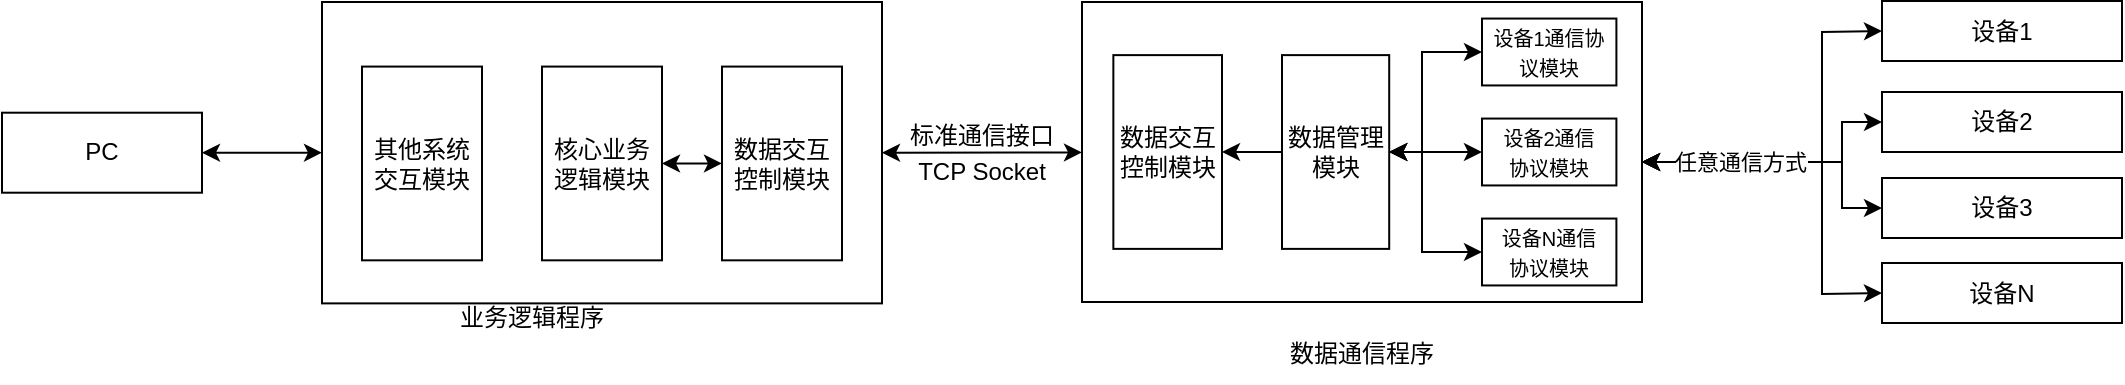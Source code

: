 <mxfile version="24.7.16">
  <diagram id="C5RBs43oDa-KdzZeNtuy" name="Page-1">
    <mxGraphModel dx="2362" dy="698" grid="1" gridSize="10" guides="1" tooltips="1" connect="1" arrows="1" fold="1" page="1" pageScale="1" pageWidth="827" pageHeight="1169" math="0" shadow="0">
      <root>
        <mxCell id="WIyWlLk6GJQsqaUBKTNV-0" />
        <mxCell id="WIyWlLk6GJQsqaUBKTNV-1" parent="WIyWlLk6GJQsqaUBKTNV-0" />
        <mxCell id="aKxR3OzCBg5aodTqynG1-1" value="PC" style="rounded=0;whiteSpace=wrap;html=1;" parent="WIyWlLk6GJQsqaUBKTNV-1" vertex="1">
          <mxGeometry x="-170" y="265.35" width="100" height="40" as="geometry" />
        </mxCell>
        <mxCell id="aKxR3OzCBg5aodTqynG1-4" value="设备1" style="rounded=0;whiteSpace=wrap;html=1;" parent="WIyWlLk6GJQsqaUBKTNV-1" vertex="1">
          <mxGeometry x="770" y="209.5" width="120" height="30" as="geometry" />
        </mxCell>
        <mxCell id="aKxR3OzCBg5aodTqynG1-5" value="设备2" style="rounded=0;whiteSpace=wrap;html=1;" parent="WIyWlLk6GJQsqaUBKTNV-1" vertex="1">
          <mxGeometry x="770" y="255" width="120" height="30" as="geometry" />
        </mxCell>
        <mxCell id="aKxR3OzCBg5aodTqynG1-6" value="设备3" style="rounded=0;whiteSpace=wrap;html=1;" parent="WIyWlLk6GJQsqaUBKTNV-1" vertex="1">
          <mxGeometry x="770" y="298" width="120" height="30" as="geometry" />
        </mxCell>
        <mxCell id="aKxR3OzCBg5aodTqynG1-8" value="设备N" style="rounded=0;whiteSpace=wrap;html=1;" parent="WIyWlLk6GJQsqaUBKTNV-1" vertex="1">
          <mxGeometry x="770" y="340.5" width="120" height="30" as="geometry" />
        </mxCell>
        <mxCell id="aKxR3OzCBg5aodTqynG1-9" value="" style="endArrow=classic;startArrow=classic;html=1;rounded=0;exitX=1;exitY=0.5;exitDx=0;exitDy=0;entryX=0;entryY=0.5;entryDx=0;entryDy=0;" parent="WIyWlLk6GJQsqaUBKTNV-1" source="aKxR3OzCBg5aodTqynG1-1" target="sWdtE_8iskD-dm9GsHU8-0" edge="1">
          <mxGeometry width="50" height="50" relative="1" as="geometry">
            <mxPoint x="150" y="400" as="sourcePoint" />
            <mxPoint x="140" y="290" as="targetPoint" />
          </mxGeometry>
        </mxCell>
        <mxCell id="aKxR3OzCBg5aodTqynG1-14" value="" style="endArrow=classic;startArrow=classic;html=1;rounded=0;exitX=1;exitY=0.5;exitDx=0;exitDy=0;entryX=0;entryY=0.5;entryDx=0;entryDy=0;" parent="WIyWlLk6GJQsqaUBKTNV-1" target="aKxR3OzCBg5aodTqynG1-4" edge="1">
          <mxGeometry width="50" height="50" relative="1" as="geometry">
            <mxPoint x="650" y="290.0" as="sourcePoint" />
            <mxPoint x="700" y="340" as="targetPoint" />
            <Array as="points">
              <mxPoint x="740" y="290" />
              <mxPoint x="740" y="225" />
            </Array>
          </mxGeometry>
        </mxCell>
        <mxCell id="aKxR3OzCBg5aodTqynG1-15" value="" style="endArrow=classic;startArrow=classic;html=1;rounded=0;exitX=1;exitY=0.5;exitDx=0;exitDy=0;entryX=0;entryY=0.5;entryDx=0;entryDy=0;" parent="WIyWlLk6GJQsqaUBKTNV-1" target="aKxR3OzCBg5aodTqynG1-5" edge="1">
          <mxGeometry width="50" height="50" relative="1" as="geometry">
            <mxPoint x="650" y="290.0" as="sourcePoint" />
            <mxPoint x="760" y="225" as="targetPoint" />
            <Array as="points">
              <mxPoint x="750" y="290" />
              <mxPoint x="750" y="270" />
            </Array>
          </mxGeometry>
        </mxCell>
        <mxCell id="aKxR3OzCBg5aodTqynG1-16" value="" style="endArrow=classic;startArrow=classic;html=1;rounded=0;exitX=1;exitY=0.5;exitDx=0;exitDy=0;entryX=0;entryY=0.5;entryDx=0;entryDy=0;" parent="WIyWlLk6GJQsqaUBKTNV-1" target="aKxR3OzCBg5aodTqynG1-6" edge="1">
          <mxGeometry width="50" height="50" relative="1" as="geometry">
            <mxPoint x="650" y="290.0" as="sourcePoint" />
            <mxPoint x="760" y="280" as="targetPoint" />
            <Array as="points">
              <mxPoint x="750" y="290" />
              <mxPoint x="750" y="313" />
            </Array>
          </mxGeometry>
        </mxCell>
        <mxCell id="aKxR3OzCBg5aodTqynG1-19" value="" style="endArrow=classic;startArrow=classic;html=1;rounded=0;exitX=0;exitY=0.5;exitDx=0;exitDy=0;entryX=1;entryY=0.5;entryDx=0;entryDy=0;" parent="WIyWlLk6GJQsqaUBKTNV-1" source="aKxR3OzCBg5aodTqynG1-8" edge="1">
          <mxGeometry width="50" height="50" relative="1" as="geometry">
            <mxPoint x="690" y="415" as="sourcePoint" />
            <mxPoint x="650" y="290.0" as="targetPoint" />
            <Array as="points">
              <mxPoint x="740" y="356" />
              <mxPoint x="740" y="290" />
            </Array>
          </mxGeometry>
        </mxCell>
        <mxCell id="aKxR3OzCBg5aodTqynG1-21" value="任意通信方式" style="edgeLabel;html=1;align=center;verticalAlign=middle;resizable=0;points=[];" parent="aKxR3OzCBg5aodTqynG1-19" vertex="1" connectable="0">
          <mxGeometry x="0.76" y="-1" relative="1" as="geometry">
            <mxPoint x="26" y="1" as="offset" />
          </mxGeometry>
        </mxCell>
        <mxCell id="sWdtE_8iskD-dm9GsHU8-4" value="" style="group" vertex="1" connectable="0" parent="WIyWlLk6GJQsqaUBKTNV-1">
          <mxGeometry x="370" y="210" width="280" height="190.5" as="geometry" />
        </mxCell>
        <mxCell id="sWdtE_8iskD-dm9GsHU8-1" value="" style="rounded=0;whiteSpace=wrap;html=1;movable=1;resizable=1;rotatable=1;deletable=1;editable=1;locked=0;connectable=1;" vertex="1" parent="sWdtE_8iskD-dm9GsHU8-4">
          <mxGeometry width="280" height="150" as="geometry" />
        </mxCell>
        <mxCell id="sWdtE_8iskD-dm9GsHU8-3" value="数据通信程序" style="text;html=1;align=center;verticalAlign=middle;whiteSpace=wrap;rounded=0;movable=1;resizable=1;rotatable=1;deletable=1;editable=1;locked=0;connectable=1;" vertex="1" parent="sWdtE_8iskD-dm9GsHU8-4">
          <mxGeometry x="70" y="161.636" width="140" height="28.864" as="geometry" />
        </mxCell>
        <mxCell id="sWdtE_8iskD-dm9GsHU8-20" value="数据交互控制模块" style="rounded=0;whiteSpace=wrap;html=1;" vertex="1" parent="sWdtE_8iskD-dm9GsHU8-4">
          <mxGeometry x="15.68" y="26.56" width="54.32" height="96.88" as="geometry" />
        </mxCell>
        <mxCell id="sWdtE_8iskD-dm9GsHU8-25" value="数据管理模块" style="rounded=0;whiteSpace=wrap;html=1;" vertex="1" parent="sWdtE_8iskD-dm9GsHU8-4">
          <mxGeometry x="100" y="26.56" width="53.6" height="96.88" as="geometry" />
        </mxCell>
        <mxCell id="sWdtE_8iskD-dm9GsHU8-26" value="&lt;font style=&quot;font-size: 10px;&quot;&gt;设备1通信协议模块&lt;/font&gt;" style="rounded=0;whiteSpace=wrap;html=1;" vertex="1" parent="sWdtE_8iskD-dm9GsHU8-4">
          <mxGeometry x="200" y="8.28" width="67.2" height="33.44" as="geometry" />
        </mxCell>
        <mxCell id="sWdtE_8iskD-dm9GsHU8-28" value="&lt;font style=&quot;font-size: 10px;&quot;&gt;设备2通信&lt;/font&gt;&lt;div&gt;&lt;font style=&quot;font-size: 10px;&quot;&gt;协议模块&lt;/font&gt;&lt;/div&gt;" style="rounded=0;whiteSpace=wrap;html=1;" vertex="1" parent="sWdtE_8iskD-dm9GsHU8-4">
          <mxGeometry x="200" y="58.28" width="67.2" height="33.44" as="geometry" />
        </mxCell>
        <mxCell id="sWdtE_8iskD-dm9GsHU8-29" value="&lt;font style=&quot;font-size: 10px;&quot;&gt;设备N通信&lt;/font&gt;&lt;div&gt;&lt;font style=&quot;font-size: 10px;&quot;&gt;协议模块&lt;/font&gt;&lt;/div&gt;" style="rounded=0;whiteSpace=wrap;html=1;" vertex="1" parent="sWdtE_8iskD-dm9GsHU8-4">
          <mxGeometry x="200" y="108.28" width="67.2" height="33.44" as="geometry" />
        </mxCell>
        <mxCell id="sWdtE_8iskD-dm9GsHU8-32" value="" style="endArrow=classic;html=1;rounded=0;entryX=1;entryY=0.5;entryDx=0;entryDy=0;" edge="1" parent="sWdtE_8iskD-dm9GsHU8-4" source="sWdtE_8iskD-dm9GsHU8-25" target="sWdtE_8iskD-dm9GsHU8-20">
          <mxGeometry width="50" height="50" relative="1" as="geometry">
            <mxPoint x="10" y="260" as="sourcePoint" />
            <mxPoint x="60" y="210" as="targetPoint" />
          </mxGeometry>
        </mxCell>
        <mxCell id="sWdtE_8iskD-dm9GsHU8-33" value="" style="endArrow=classic;startArrow=classic;html=1;rounded=0;entryX=0;entryY=0.5;entryDx=0;entryDy=0;exitX=1;exitY=0.5;exitDx=0;exitDy=0;" edge="1" parent="sWdtE_8iskD-dm9GsHU8-4" source="sWdtE_8iskD-dm9GsHU8-25" target="sWdtE_8iskD-dm9GsHU8-26">
          <mxGeometry width="50" height="50" relative="1" as="geometry">
            <mxPoint x="150" y="290" as="sourcePoint" />
            <mxPoint x="200" y="240" as="targetPoint" />
            <Array as="points">
              <mxPoint x="170" y="75" />
              <mxPoint x="170" y="25" />
            </Array>
          </mxGeometry>
        </mxCell>
        <mxCell id="sWdtE_8iskD-dm9GsHU8-34" value="" style="endArrow=classic;startArrow=classic;html=1;rounded=0;entryX=0;entryY=0.5;entryDx=0;entryDy=0;exitX=1;exitY=0.5;exitDx=0;exitDy=0;" edge="1" parent="sWdtE_8iskD-dm9GsHU8-4" source="sWdtE_8iskD-dm9GsHU8-25" target="sWdtE_8iskD-dm9GsHU8-28">
          <mxGeometry width="50" height="50" relative="1" as="geometry">
            <mxPoint x="164" y="85" as="sourcePoint" />
            <mxPoint x="210" y="35" as="targetPoint" />
            <Array as="points">
              <mxPoint x="180" y="75" />
            </Array>
          </mxGeometry>
        </mxCell>
        <mxCell id="sWdtE_8iskD-dm9GsHU8-35" value="" style="endArrow=classic;startArrow=classic;html=1;rounded=0;entryX=0;entryY=0.5;entryDx=0;entryDy=0;exitX=1;exitY=0.5;exitDx=0;exitDy=0;" edge="1" parent="sWdtE_8iskD-dm9GsHU8-4" source="sWdtE_8iskD-dm9GsHU8-25" target="sWdtE_8iskD-dm9GsHU8-29">
          <mxGeometry width="50" height="50" relative="1" as="geometry">
            <mxPoint x="164" y="85" as="sourcePoint" />
            <mxPoint x="210" y="35" as="targetPoint" />
            <Array as="points">
              <mxPoint x="170" y="75" />
              <mxPoint x="170" y="125" />
            </Array>
          </mxGeometry>
        </mxCell>
        <mxCell id="sWdtE_8iskD-dm9GsHU8-5" value="" style="group" vertex="1" connectable="0" parent="WIyWlLk6GJQsqaUBKTNV-1">
          <mxGeometry x="-10" y="210" width="280" height="170.5" as="geometry" />
        </mxCell>
        <mxCell id="sWdtE_8iskD-dm9GsHU8-0" value="" style="rounded=0;whiteSpace=wrap;html=1;movable=1;resizable=1;rotatable=1;deletable=1;editable=1;locked=0;connectable=1;" vertex="1" parent="sWdtE_8iskD-dm9GsHU8-5">
          <mxGeometry width="280" height="150.694" as="geometry" />
        </mxCell>
        <mxCell id="sWdtE_8iskD-dm9GsHU8-2" value="业务逻辑程序" style="text;html=1;align=center;verticalAlign=middle;whiteSpace=wrap;rounded=0;movable=1;resizable=1;rotatable=1;deletable=1;editable=1;locked=0;connectable=1;" vertex="1" parent="sWdtE_8iskD-dm9GsHU8-5">
          <mxGeometry x="60" y="144.667" width="90" height="25.833" as="geometry" />
        </mxCell>
        <mxCell id="sWdtE_8iskD-dm9GsHU8-8" value="其他系统&lt;div&gt;交互模块&lt;/div&gt;" style="rounded=0;whiteSpace=wrap;html=1;" vertex="1" parent="sWdtE_8iskD-dm9GsHU8-5">
          <mxGeometry x="20" y="32.292" width="60" height="96.875" as="geometry" />
        </mxCell>
        <mxCell id="sWdtE_8iskD-dm9GsHU8-9" value="核心业务逻辑模块" style="rounded=0;whiteSpace=wrap;html=1;" vertex="1" parent="sWdtE_8iskD-dm9GsHU8-5">
          <mxGeometry x="110" y="32.292" width="60" height="96.875" as="geometry" />
        </mxCell>
        <mxCell id="sWdtE_8iskD-dm9GsHU8-10" value="数据交互控制模块" style="rounded=0;whiteSpace=wrap;html=1;" vertex="1" parent="sWdtE_8iskD-dm9GsHU8-5">
          <mxGeometry x="200" y="32.292" width="60" height="96.875" as="geometry" />
        </mxCell>
        <mxCell id="sWdtE_8iskD-dm9GsHU8-11" value="" style="endArrow=classic;startArrow=classic;html=1;rounded=0;exitX=0;exitY=0.5;exitDx=0;exitDy=0;" edge="1" parent="sWdtE_8iskD-dm9GsHU8-5" source="sWdtE_8iskD-dm9GsHU8-10" target="sWdtE_8iskD-dm9GsHU8-9">
          <mxGeometry width="50" height="50" relative="1" as="geometry">
            <mxPoint x="40" y="247.569" as="sourcePoint" />
            <mxPoint x="90" y="204.514" as="targetPoint" />
          </mxGeometry>
        </mxCell>
        <mxCell id="sWdtE_8iskD-dm9GsHU8-30" value="" style="group" vertex="1" connectable="0" parent="WIyWlLk6GJQsqaUBKTNV-1">
          <mxGeometry x="280" y="262" width="80" height="48.25" as="geometry" />
        </mxCell>
        <mxCell id="sWdtE_8iskD-dm9GsHU8-21" value="" style="endArrow=classic;startArrow=classic;html=1;rounded=0;exitX=1;exitY=0.5;exitDx=0;exitDy=0;" edge="1" parent="sWdtE_8iskD-dm9GsHU8-30" source="sWdtE_8iskD-dm9GsHU8-0" target="sWdtE_8iskD-dm9GsHU8-1">
          <mxGeometry width="50" height="50" relative="1" as="geometry">
            <mxPoint x="50" y="118" as="sourcePoint" />
            <mxPoint x="100" y="68" as="targetPoint" />
          </mxGeometry>
        </mxCell>
        <mxCell id="sWdtE_8iskD-dm9GsHU8-22" value="标准通信接口" style="text;html=1;align=center;verticalAlign=middle;whiteSpace=wrap;rounded=0;" vertex="1" parent="sWdtE_8iskD-dm9GsHU8-30">
          <mxGeometry width="80" height="30" as="geometry" />
        </mxCell>
        <mxCell id="sWdtE_8iskD-dm9GsHU8-24" value="TCP Socket" style="text;html=1;align=center;verticalAlign=middle;whiteSpace=wrap;rounded=0;" vertex="1" parent="sWdtE_8iskD-dm9GsHU8-30">
          <mxGeometry y="18.25" width="80" height="30" as="geometry" />
        </mxCell>
      </root>
    </mxGraphModel>
  </diagram>
</mxfile>

